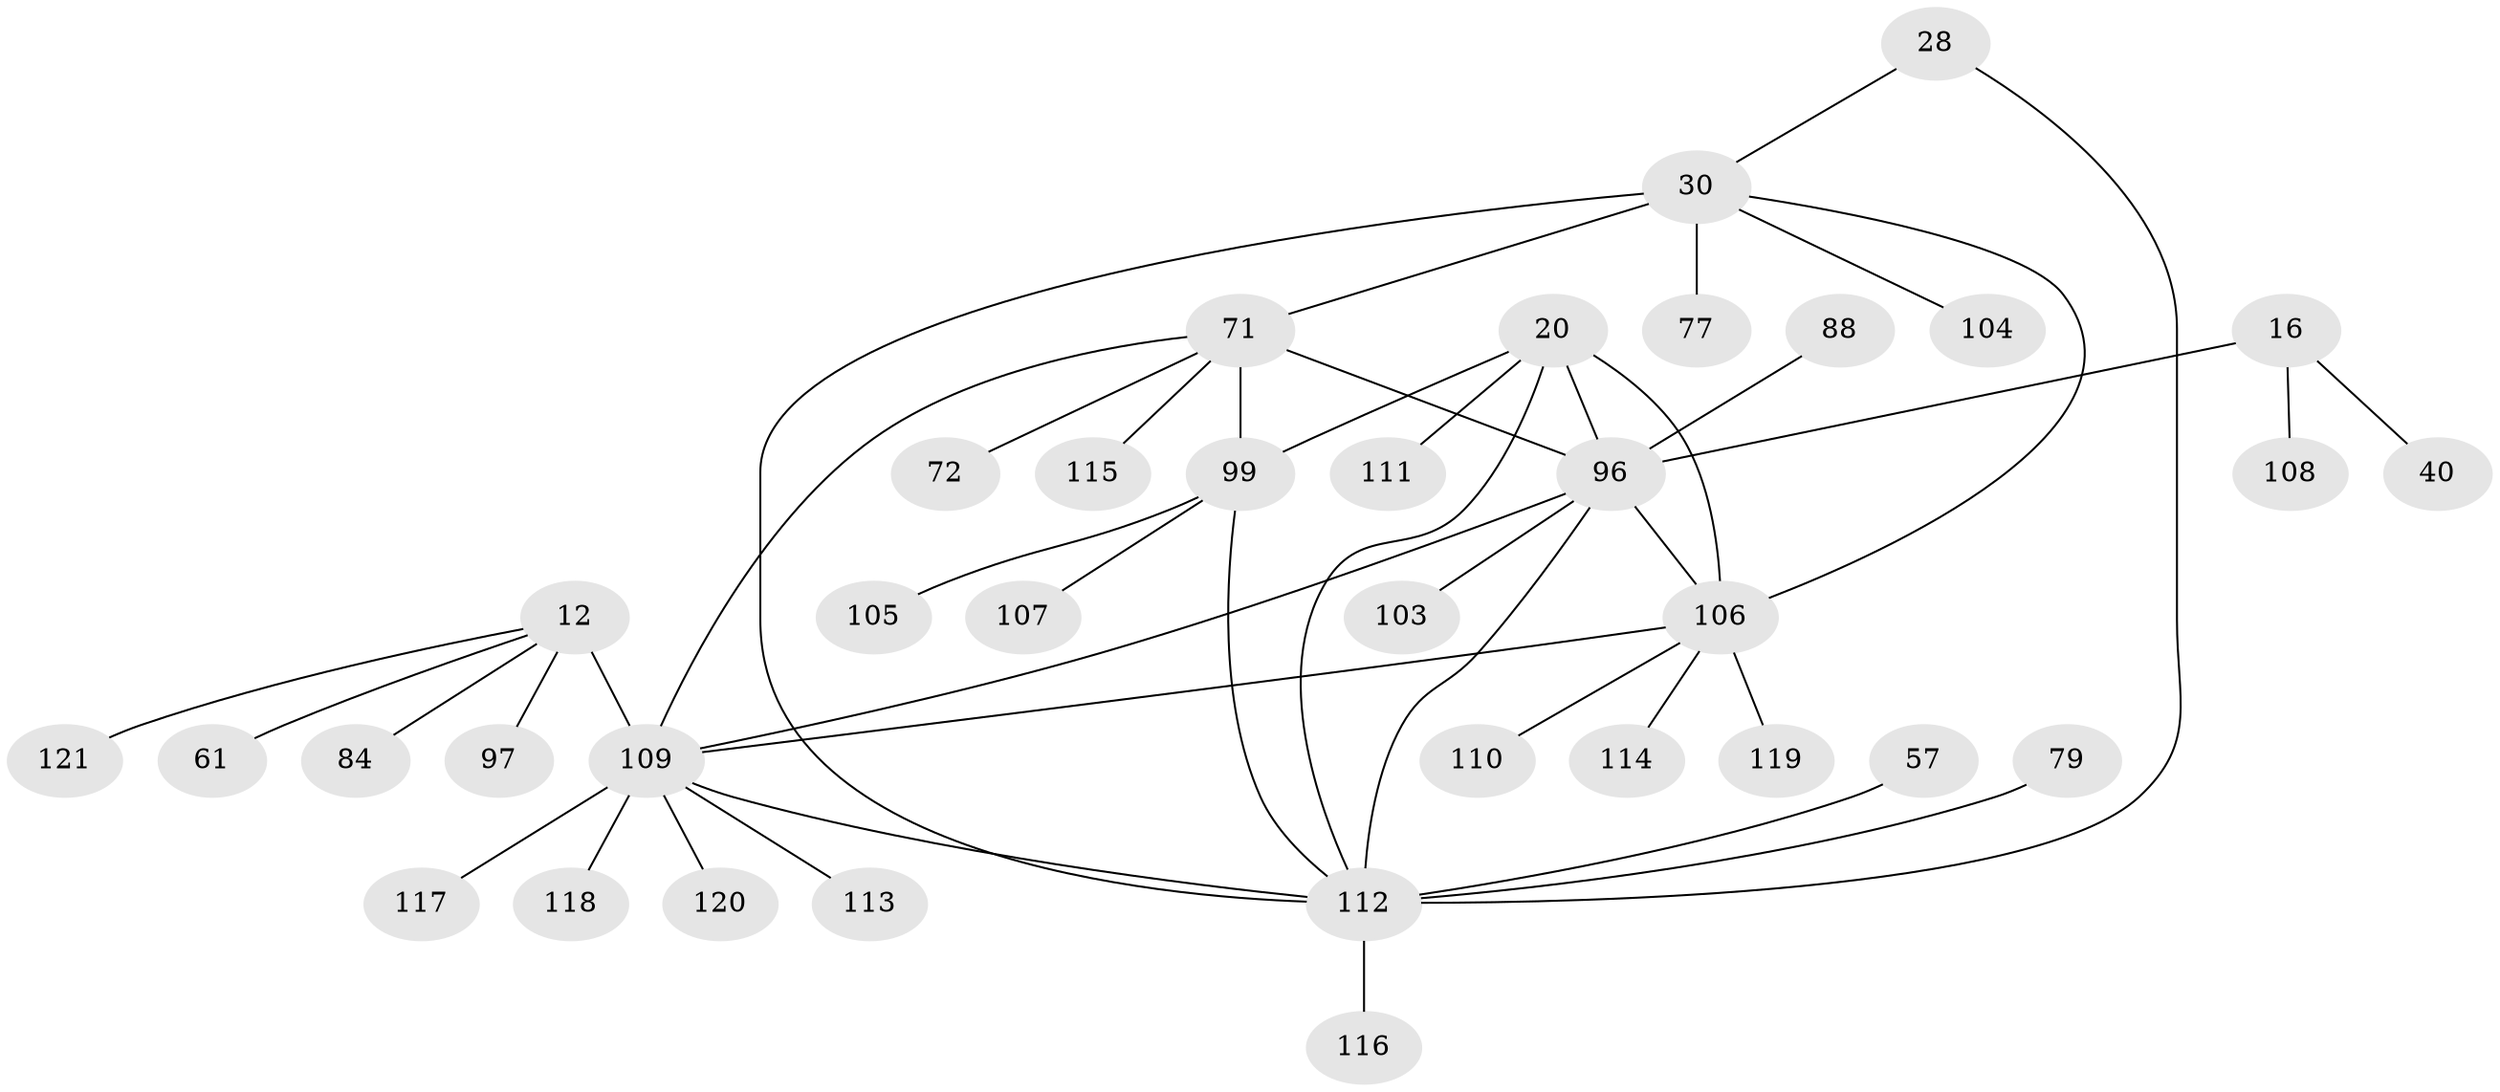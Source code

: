 // original degree distribution, {9: 0.05785123966942149, 10: 0.03305785123966942, 7: 0.03305785123966942, 8: 0.024793388429752067, 6: 0.04132231404958678, 14: 0.008264462809917356, 11: 0.024793388429752067, 5: 0.024793388429752067, 1: 0.5371900826446281, 3: 0.06611570247933884, 2: 0.1487603305785124}
// Generated by graph-tools (version 1.1) at 2025/58/03/04/25 21:58:27]
// undirected, 36 vertices, 45 edges
graph export_dot {
graph [start="1"]
  node [color=gray90,style=filled];
  12 [super="+8+11"];
  16 [super="+15"];
  20 [super="+19"];
  28 [super="+27"];
  30 [super="+25"];
  40;
  57;
  61;
  71 [super="+2+45+55+58"];
  72;
  77;
  79;
  84 [super="+38"];
  88;
  96 [super="+48+17+92+18+90+31+34+37+54+66+76"];
  97 [super="+50"];
  99 [super="+6+35+75+78"];
  103 [super="+95"];
  104;
  105;
  106 [super="+102"];
  107;
  108;
  109 [super="+53+65+85+86+87"];
  110;
  111 [super="+73"];
  112 [super="+80+98+29+51+52"];
  113;
  114;
  115;
  116 [super="+93"];
  117 [super="+100"];
  118 [super="+89"];
  119;
  120;
  121;
  12 -- 121;
  12 -- 61;
  12 -- 84;
  12 -- 97;
  12 -- 109 [weight=9];
  16 -- 108;
  16 -- 40;
  16 -- 96 [weight=8];
  20 -- 112;
  20 -- 111;
  20 -- 96;
  20 -- 99;
  20 -- 106 [weight=8];
  28 -- 30 [weight=4];
  28 -- 112 [weight=4];
  30 -- 77;
  30 -- 112 [weight=5];
  30 -- 104;
  30 -- 71;
  30 -- 106;
  57 -- 112;
  71 -- 96;
  71 -- 72;
  71 -- 115;
  71 -- 99 [weight=8];
  71 -- 109;
  79 -- 112;
  88 -- 96;
  96 -- 112 [weight=4];
  96 -- 103;
  96 -- 109;
  96 -- 106;
  99 -- 105;
  99 -- 107;
  99 -- 112;
  106 -- 109 [weight=3];
  106 -- 110;
  106 -- 114;
  106 -- 119;
  109 -- 112 [weight=2];
  109 -- 113;
  109 -- 120;
  109 -- 117;
  109 -- 118;
  112 -- 116;
}
